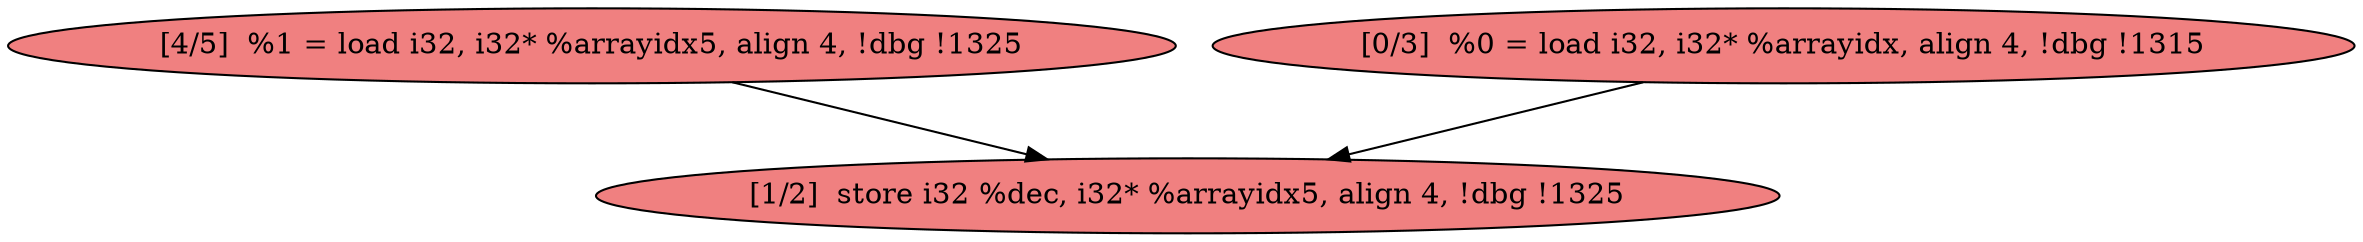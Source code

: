 
digraph G {


node8 [fillcolor=lightcoral,label="[4/5]  %1 = load i32, i32* %arrayidx5, align 4, !dbg !1325",shape=ellipse,style=filled ]
node6 [fillcolor=lightcoral,label="[0/3]  %0 = load i32, i32* %arrayidx, align 4, !dbg !1315",shape=ellipse,style=filled ]
node7 [fillcolor=lightcoral,label="[1/2]  store i32 %dec, i32* %arrayidx5, align 4, !dbg !1325",shape=ellipse,style=filled ]

node8->node7 [ ]
node6->node7 [ ]


}
